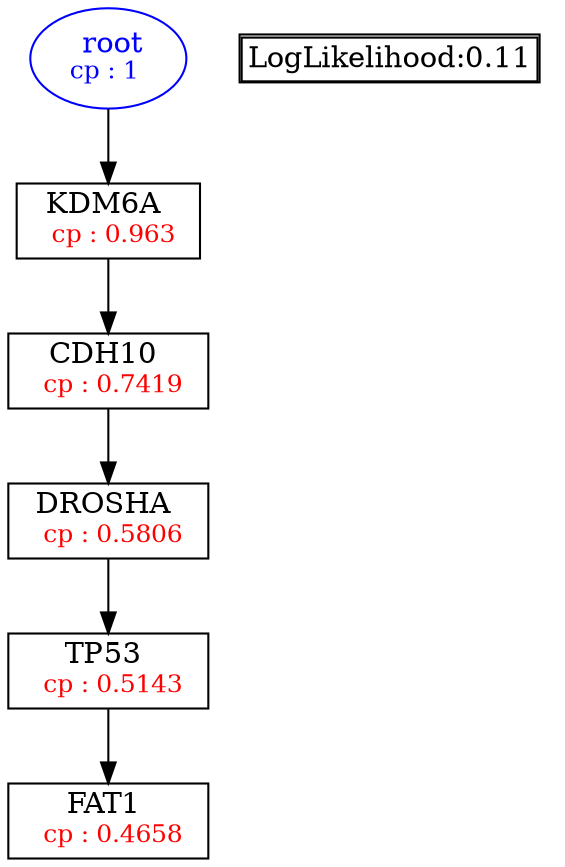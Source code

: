digraph tree {
    "root" [label=<<font color='Blue'> root</font><br/><font color='Blue' POINT-SIZE='12'>cp : 1 </font>>, shape=oval, color=Blue];
    "S5" [label =<KDM6A <br/> <font color='Red' POINT-SIZE='12'> cp : 0.963 </font>>, shape=box];
    "S2" [label =<CDH10 <br/> <font color='Red' POINT-SIZE='12'> cp : 0.7419 </font>>, shape=box];
    "S3" [label =<DROSHA <br/> <font color='Red' POINT-SIZE='12'> cp : 0.5806 </font>>, shape=box];
    "S4" [label =<TP53 <br/> <font color='Red' POINT-SIZE='12'> cp : 0.5143 </font>>, shape=box];
    "S1" [label =<FAT1 <br/> <font color='Red' POINT-SIZE='12'> cp : 0.4658 </font>>, shape=box];
    "root" -> "S5";
    "S5" -> "S2";
    "S2" -> "S3";
    "S3" -> "S4";
    "S4" -> "S1";

    node[shape=plaintext]
    fontsize="10"
    struct1 [label=
    <<TABLE BORDER="1" CELLBORDER="1" CELLSPACING="0" >
    <TR><TD ALIGN="LEFT">LogLikelihood:0.11</TD></TR>
    </TABLE>>];

}
